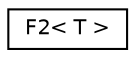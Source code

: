 digraph "Graphical Class Hierarchy"
{
 // LATEX_PDF_SIZE
  edge [fontname="Helvetica",fontsize="10",labelfontname="Helvetica",labelfontsize="10"];
  node [fontname="Helvetica",fontsize="10",shape=record];
  rankdir="LR";
  Node0 [label="F2\< T \>",height=0.2,width=0.4,color="black", fillcolor="white", style="filled",URL="$classF2.html",tooltip=" "];
}
